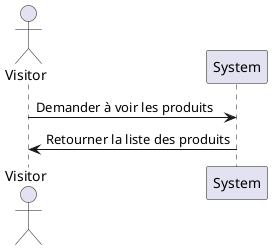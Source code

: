@startuml

actor Visitor
participant "System" as System

Visitor -> System : Demander à voir les produits
System -> Visitor : Retourner la liste des produits

@enduml

